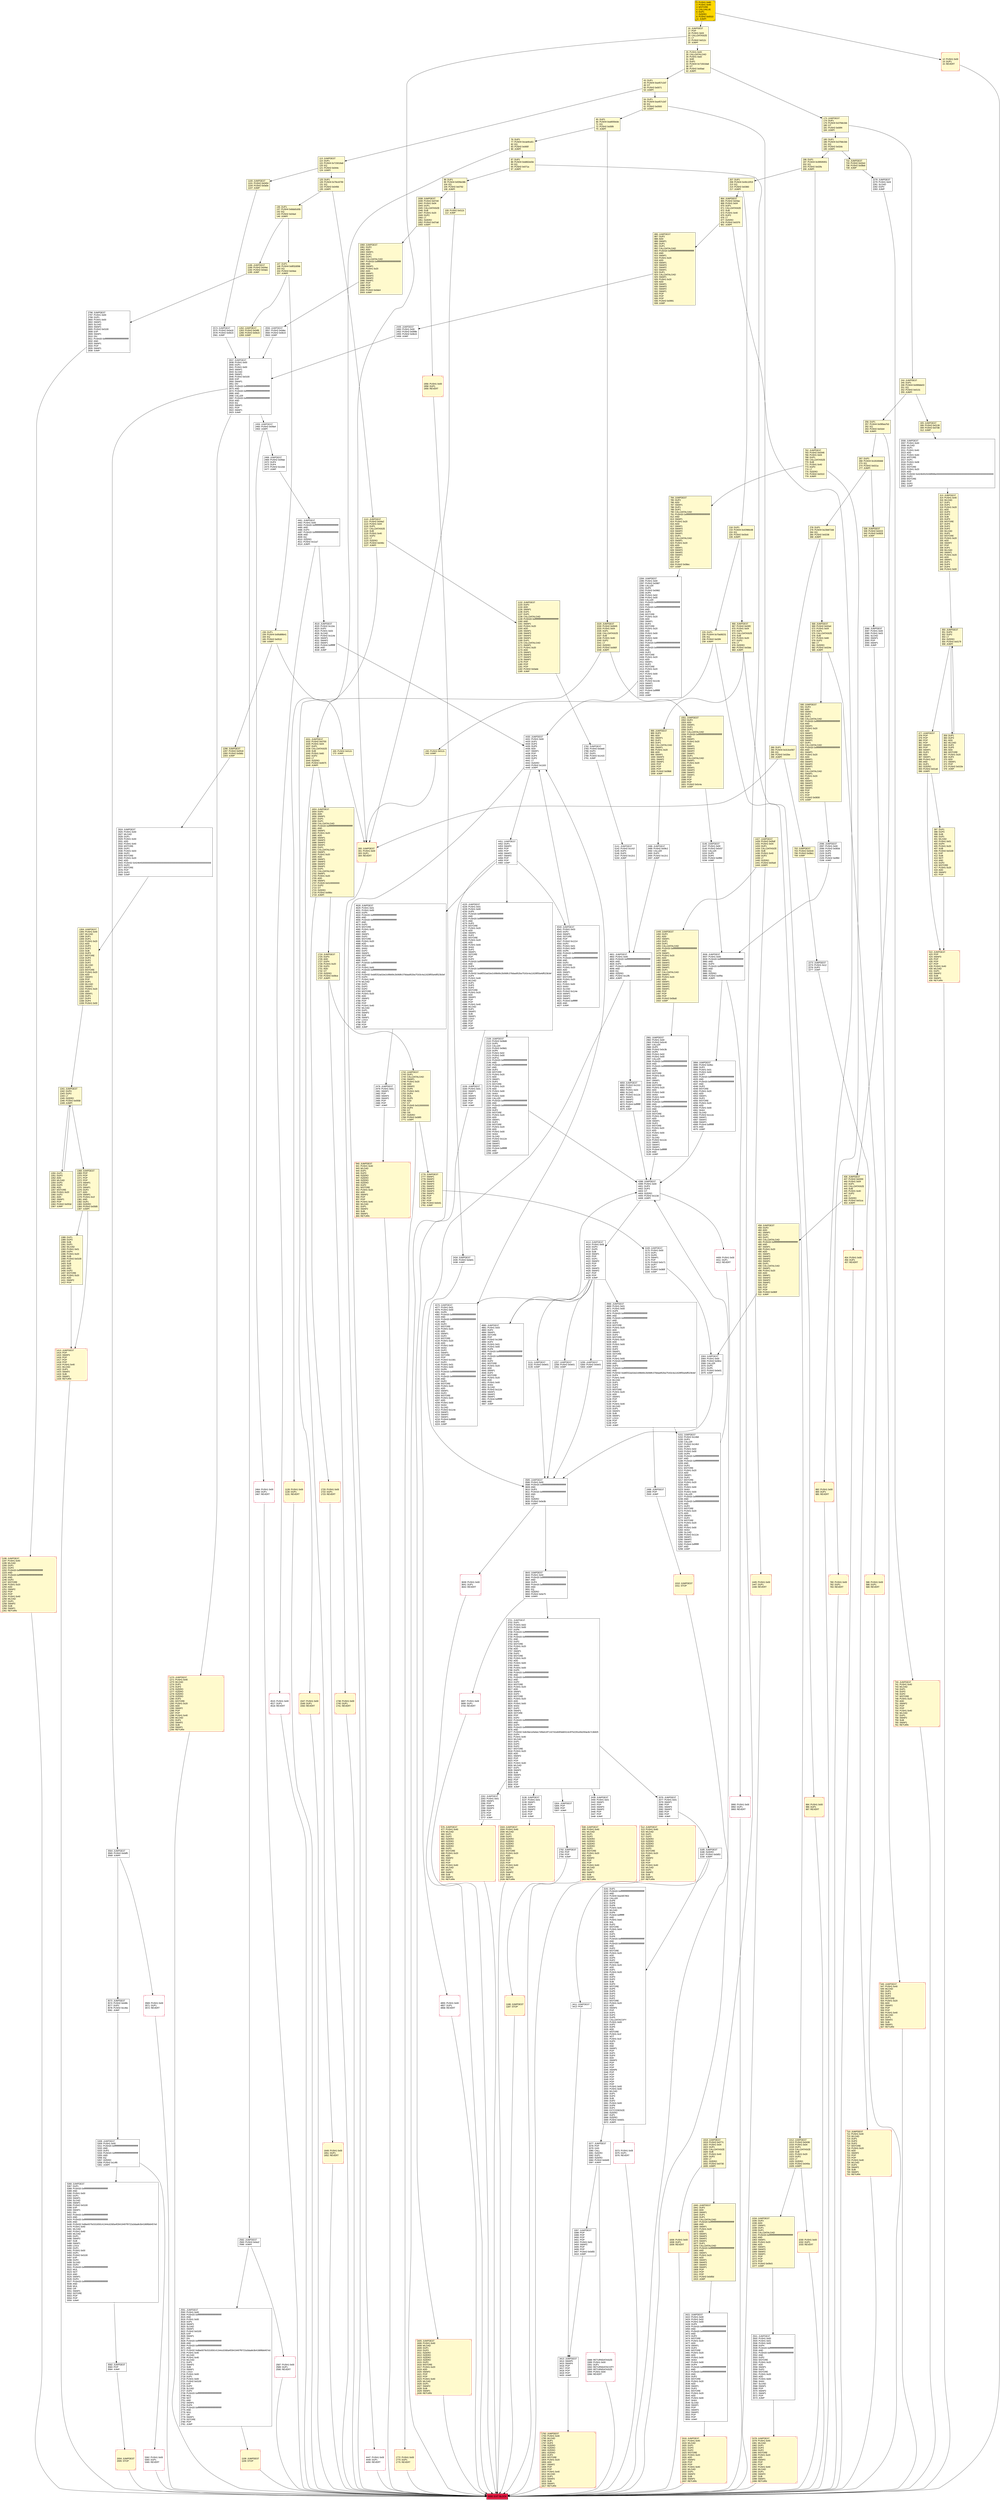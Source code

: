 digraph G {
bgcolor=transparent rankdir=UD;
node [shape=box style=filled color=black fillcolor=white fontname=arial fontcolor=black];
2464 [label="2464: PUSH1 0x00\l2466: DUP1\l2467: REVERT\l" shape=Msquare color=crimson ];
4515 [label="4515: PUSH1 0x00\l4517: DUP1\l4518: REVERT\l" shape=Msquare color=crimson ];
1445 [label="1445: PUSH1 0x00\l1447: DUP1\l1448: REVERT\l" fillcolor=lemonchiffon shape=Msquare color=crimson ];
1724 [label="1724: JUMPDEST\l1725: DUP3\l1726: ADD\l1727: DUP4\l1728: PUSH1 0x20\l1730: DUP3\l1731: ADD\l1732: GT\l1733: ISZERO\l1734: PUSH2 0x06ce\l1737: JUMPI\l" fillcolor=lemonchiffon ];
1956 [label="1956: PUSH1 0x00\l1958: DUP1\l1959: REVERT\l" fillcolor=lemonchiffon shape=Msquare color=crimson ];
2257 [label="2257: JUMPDEST\l2258: PUSH2 0x0e01\l2261: JUMP\l" ];
350 [label="350: JUMPDEST\l351: DUP4\l352: DUP2\l353: LT\l354: ISZERO\l355: PUSH2 0x0179\l358: JUMPI\l" fillcolor=lemonchiffon ];
988 [label="988: JUMPDEST\l989: DUP2\l990: ADD\l991: SWAP1\l992: DUP1\l993: DUP1\l994: CALLDATALOAD\l995: SWAP1\l996: PUSH1 0x20\l998: ADD\l999: SWAP1\l1000: SWAP3\l1001: SWAP2\l1002: SWAP1\l1003: POP\l1004: POP\l1005: POP\l1006: PUSH2 0x09b8\l1009: JUMP\l" fillcolor=lemonchiffon ];
2459 [label="2459: JUMPDEST\l2460: PUSH2 0x09a4\l2463: JUMPI\l" ];
4451 [label="4451: JUMPDEST\l4452: DUP1\l4453: SWAP2\l4454: POP\l4455: POP\l4456: SWAP3\l4457: SWAP2\l4458: POP\l4459: POP\l4460: JUMP\l" ];
1413 [label="1413: JUMPDEST\l1414: POP\l1415: SWAP3\l1416: POP\l1417: POP\l1418: POP\l1419: PUSH1 0x40\l1421: MLOAD\l1422: DUP1\l1423: SWAP2\l1424: SUB\l1425: SWAP1\l1426: RETURN\l" fillcolor=lemonchiffon shape=Msquare color=crimson ];
5151 [label="5151: JUMPDEST\l5152: PUSH2 0x14b8\l5155: DUP3\l5156: CALLER\l5157: PUSH2 0x14b3\l5160: DUP5\l5161: PUSH1 0x02\l5163: PUSH1 0x00\l5165: DUP9\l5166: PUSH20 0xffffffffffffffffffffffffffffffffffffffff\l5187: AND\l5188: PUSH20 0xffffffffffffffffffffffffffffffffffffffff\l5209: AND\l5210: DUP2\l5211: MSTORE\l5212: PUSH1 0x20\l5214: ADD\l5215: SWAP1\l5216: DUP2\l5217: MSTORE\l5218: PUSH1 0x20\l5220: ADD\l5221: PUSH1 0x00\l5223: SHA3\l5224: PUSH1 0x00\l5226: CALLER\l5227: PUSH20 0xffffffffffffffffffffffffffffffffffffffff\l5248: AND\l5249: PUSH20 0xffffffffffffffffffffffffffffffffffffffff\l5270: AND\l5271: DUP2\l5272: MSTORE\l5273: PUSH1 0x20\l5275: ADD\l5276: SWAP1\l5277: DUP2\l5278: MSTORE\l5279: PUSH1 0x20\l5281: ADD\l5282: PUSH1 0x00\l5284: SHA3\l5285: SLOAD\l5286: PUSH2 0x112e\l5289: SWAP1\l5290: SWAP2\l5291: SWAP1\l5292: PUSH4 0xffffffff\l5297: AND\l5298: JUMP\l" ];
289 [label="289: DUP1\l290: PUSH4 0x313ce567\l295: EQ\l296: PUSH2 0x02be\l299: JUMPI\l" fillcolor=lemonchiffon ];
2981 [label="2981: JUMPDEST\l2982: PUSH1 0x00\l2984: PUSH2 0x0c40\l2987: CALLER\l2988: DUP5\l2989: PUSH2 0x0c3b\l2992: DUP6\l2993: PUSH1 0x02\l2995: PUSH1 0x00\l2997: CALLER\l2998: PUSH20 0xffffffffffffffffffffffffffffffffffffffff\l3019: AND\l3020: PUSH20 0xffffffffffffffffffffffffffffffffffffffff\l3041: AND\l3042: DUP2\l3043: MSTORE\l3044: PUSH1 0x20\l3046: ADD\l3047: SWAP1\l3048: DUP2\l3049: MSTORE\l3050: PUSH1 0x20\l3052: ADD\l3053: PUSH1 0x00\l3055: SHA3\l3056: PUSH1 0x00\l3058: DUP10\l3059: PUSH20 0xffffffffffffffffffffffffffffffffffffffff\l3080: AND\l3081: PUSH20 0xffffffffffffffffffffffffffffffffffffffff\l3102: AND\l3103: DUP2\l3104: MSTORE\l3105: PUSH1 0x20\l3107: ADD\l3108: SWAP1\l3109: DUP2\l3110: MSTORE\l3111: PUSH1 0x20\l3113: ADD\l3114: PUSH1 0x00\l3116: SHA3\l3117: SLOAD\l3118: PUSH2 0x112e\l3121: SWAP1\l3122: SWAP2\l3123: SWAP1\l3124: PUSH4 0xffffffff\l3129: AND\l3130: JUMP\l" ];
169 [label="169: PUSH2 0x012c\l172: JUMP\l" fillcolor=lemonchiffon ];
2501 [label="2501: JUMPDEST\l2502: PUSH1 0x00\l2504: PUSH1 0x01\l2506: PUSH1 0x00\l2508: DUP4\l2509: PUSH20 0xffffffffffffffffffffffffffffffffffffffff\l2530: AND\l2531: PUSH20 0xffffffffffffffffffffffffffffffffffffffff\l2552: AND\l2553: DUP2\l2554: MSTORE\l2555: PUSH1 0x20\l2557: ADD\l2558: SWAP1\l2559: DUP2\l2560: MSTORE\l2561: PUSH1 0x20\l2563: ADD\l2564: PUSH1 0x00\l2566: SHA3\l2567: SLOAD\l2568: SWAP1\l2569: POP\l2570: SWAP2\l2571: SWAP1\l2572: POP\l2573: JUMP\l" ];
2278 [label="2278: JUMPDEST\l2279: PUSH1 0x04\l2281: SLOAD\l2282: DUP2\l2283: JUMP\l" ];
1100 [label="1100: JUMPDEST\l1101: PUSH2 0x0454\l1104: PUSH2 0x0a0e\l1107: JUMP\l" fillcolor=lemonchiffon ];
3990 [label="3990: PUSH1 0x00\l3992: DUP1\l3993: REVERT\l" shape=Msquare color=crimson ];
1792 [label="1792: JUMPDEST\l1793: PUSH1 0x40\l1795: MLOAD\l1796: DUP1\l1797: DUP3\l1798: ISZERO\l1799: ISZERO\l1800: ISZERO\l1801: ISZERO\l1802: DUP2\l1803: MSTORE\l1804: PUSH1 0x20\l1806: ADD\l1807: SWAP2\l1808: POP\l1809: POP\l1810: PUSH1 0x40\l1812: MLOAD\l1813: DUP1\l1814: SWAP2\l1815: SUB\l1816: SWAP1\l1817: RETURN\l" fillcolor=lemonchiffon shape=Msquare color=crimson ];
2468 [label="2468: JUMPDEST\l2469: PUSH2 0x09ae\l2472: DUP4\l2473: DUP4\l2474: PUSH2 0x116d\l2477: JUMP\l" ];
422 [label="422: JUMPDEST\l423: POP\l424: SWAP3\l425: POP\l426: POP\l427: POP\l428: PUSH1 0x40\l430: MLOAD\l431: DUP1\l432: SWAP2\l433: SUB\l434: SWAP1\l435: RETURN\l" fillcolor=lemonchiffon shape=Msquare color=crimson ];
2004 [label="2004: JUMPDEST\l2005: STOP\l" fillcolor=lemonchiffon shape=Msquare color=crimson ];
136 [label="136: DUP1\l137: PUSH4 0x8da5cb5b\l142: EQ\l143: PUSH2 0x04a4\l146: JUMPI\l" fillcolor=lemonchiffon ];
4801 [label="4801: JUMPDEST\l4802: PUSH1 0x00\l4804: PUSH20 0xffffffffffffffffffffffffffffffffffffffff\l4825: AND\l4826: DUP3\l4827: PUSH20 0xffffffffffffffffffffffffffffffffffffffff\l4848: AND\l4849: EQ\l4850: ISZERO\l4851: PUSH2 0x12fb\l4854: JUMPI\l" ];
16 [label="16: JUMPDEST\l17: POP\l18: PUSH1 0x04\l20: CALLDATASIZE\l21: LT\l22: PUSH2 0x012c\l25: JUMPI\l" fillcolor=lemonchiffon ];
458 [label="458: JUMPDEST\l459: DUP2\l460: ADD\l461: SWAP1\l462: DUP1\l463: DUP1\l464: CALLDATALOAD\l465: PUSH20 0xffffffffffffffffffffffffffffffffffffffff\l486: AND\l487: SWAP1\l488: PUSH1 0x20\l490: ADD\l491: SWAP1\l492: SWAP3\l493: SWAP2\l494: SWAP1\l495: DUP1\l496: CALLDATALOAD\l497: SWAP1\l498: PUSH1 0x20\l500: ADD\l501: SWAP1\l502: SWAP3\l503: SWAP2\l504: SWAP1\l505: POP\l506: POP\l507: POP\l508: PUSH2 0x080f\l511: JUMP\l" fillcolor=lemonchiffon ];
1012 [label="1012: JUMPDEST\l1013: PUSH2 0x0436\l1016: PUSH1 0x04\l1018: DUP1\l1019: CALLDATASIZE\l1020: SUB\l1021: PUSH1 0x20\l1023: DUP2\l1024: LT\l1025: ISZERO\l1026: PUSH2 0x040a\l1029: JUMPI\l" fillcolor=lemonchiffon ];
3569 [label="3569: PUSH1 0x00\l3571: DUP1\l3572: REVERT\l" shape=Msquare color=crimson ];
3169 [label="3169: JUMPDEST\l3170: PUSH1 0x00\l3172: DUP1\l3173: DUP6\l3174: SWAP1\l3175: POP\l3176: PUSH2 0x0c71\l3179: DUP7\l3180: DUP7\l3181: PUSH2 0x080f\l3184: JUMP\l" ];
568 [label="568: JUMPDEST\l569: PUSH2 0x02a4\l572: PUSH1 0x04\l574: DUP1\l575: CALLDATASIZE\l576: SUB\l577: PUSH1 0x60\l579: DUP2\l580: LT\l581: ISZERO\l582: PUSH2 0x024e\l585: JUMPI\l" fillcolor=lemonchiffon ];
267 [label="267: DUP1\l268: PUSH4 0x18160ddd\l273: EQ\l274: PUSH2 0x021a\l277: JUMPI\l" fillcolor=lemonchiffon ];
4968 [label="4968: JUMPDEST\l4969: PUSH1 0x01\l4971: PUSH1 0x00\l4973: DUP5\l4974: PUSH20 0xffffffffffffffffffffffffffffffffffffffff\l4995: AND\l4996: PUSH20 0xffffffffffffffffffffffffffffffffffffffff\l5017: AND\l5018: DUP2\l5019: MSTORE\l5020: PUSH1 0x20\l5022: ADD\l5023: SWAP1\l5024: DUP2\l5025: MSTORE\l5026: PUSH1 0x20\l5028: ADD\l5029: PUSH1 0x00\l5031: SHA3\l5032: DUP2\l5033: SWAP1\l5034: SSTORE\l5035: POP\l5036: PUSH1 0x00\l5038: PUSH20 0xffffffffffffffffffffffffffffffffffffffff\l5059: AND\l5060: DUP3\l5061: PUSH20 0xffffffffffffffffffffffffffffffffffffffff\l5082: AND\l5083: PUSH32 0xddf252ad1be2c89b69c2b068fc378daa952ba7f163c4a11628f55a4df523b3ef\l5116: DUP4\l5117: PUSH1 0x40\l5119: MLOAD\l5120: DUP1\l5121: DUP3\l5122: DUP2\l5123: MSTORE\l5124: PUSH1 0x20\l5126: ADD\l5127: SWAP2\l5128: POP\l5129: POP\l5130: PUSH1 0x40\l5132: MLOAD\l5133: DUP1\l5134: SWAP2\l5135: SUB\l5136: SWAP1\l5137: LOG3\l5138: POP\l5139: POP\l5140: JUMP\l" ];
1010 [label="1010: JUMPDEST\l1011: STOP\l" fillcolor=lemonchiffon shape=Msquare color=crimson ];
454 [label="454: PUSH1 0x00\l456: DUP1\l457: REVERT\l" fillcolor=lemonchiffon shape=Msquare color=crimson ];
1388 [label="1388: DUP1\l1389: DUP3\l1390: SUB\l1391: DUP1\l1392: MLOAD\l1393: PUSH1 0x01\l1395: DUP4\l1396: PUSH1 0x20\l1398: SUB\l1399: PUSH2 0x0100\l1402: EXP\l1403: SUB\l1404: NOT\l1405: AND\l1406: DUP2\l1407: MSTORE\l1408: PUSH1 0x20\l1410: ADD\l1411: SWAP2\l1412: POP\l" fillcolor=lemonchiffon ];
2273 [label="2273: JUMPDEST\l2274: PUSH1 0x12\l2276: DUP2\l2277: JUMP\l" ];
5299 [label="5299: JUMPDEST\l5300: PUSH2 0x0e01\l5303: JUMP\l" ];
4413 [label="4413: JUMPDEST\l4414: PUSH1 0x00\l4416: DUP3\l4417: DUP5\l4418: SUB\l4419: SWAP1\l4420: POP\l4421: DUP1\l4422: SWAP2\l4423: POP\l4424: POP\l4425: SWAP3\l4426: SWAP2\l4427: POP\l4428: POP\l4429: JUMP\l" ];
762 [label="762: JUMPDEST\l763: PUSH2 0x0346\l766: PUSH1 0x04\l768: DUP1\l769: CALLDATASIZE\l770: SUB\l771: PUSH1 0x40\l773: DUP2\l774: LT\l775: ISZERO\l776: PUSH2 0x0310\l779: JUMPI\l" fillcolor=lemonchiffon ];
3556 [label="3556: JUMPDEST\l3557: PUSH2 0x0dec\l3560: PUSH2 0x0b15\l3563: JUMP\l" ];
1631 [label="1631: JUMPDEST\l1632: PUSH2 0x0700\l1635: PUSH1 0x04\l1637: DUP1\l1638: CALLDATASIZE\l1639: SUB\l1640: PUSH1 0x60\l1642: DUP2\l1643: LT\l1644: ISZERO\l1645: PUSH2 0x0675\l1648: JUMPI\l" fillcolor=lemonchiffon ];
2796 [label="2796: JUMPDEST\l2797: PUSH1 0x00\l2799: DUP1\l2800: PUSH1 0x00\l2802: SWAP1\l2803: SLOAD\l2804: SWAP1\l2805: PUSH2 0x0100\l2808: EXP\l2809: SWAP1\l2810: DIV\l2811: PUSH20 0xffffffffffffffffffffffffffffffffffffffff\l2832: AND\l2833: SWAP1\l2834: POP\l2835: SWAP1\l2836: JUMP\l" ];
984 [label="984: PUSH1 0x00\l986: DUP1\l987: REVERT\l" fillcolor=lemonchiffon shape=Msquare color=crimson ];
240 [label="240: PUSH2 0x012c\l243: JUMP\l" fillcolor=lemonchiffon ];
838 [label="838: JUMPDEST\l839: PUSH1 0x40\l841: MLOAD\l842: DUP1\l843: DUP3\l844: ISZERO\l845: ISZERO\l846: ISZERO\l847: ISZERO\l848: DUP2\l849: MSTORE\l850: PUSH1 0x20\l852: ADD\l853: SWAP2\l854: POP\l855: POP\l856: PUSH1 0x40\l858: MLOAD\l859: DUP1\l860: SWAP2\l861: SUB\l862: SWAP1\l863: RETURN\l" fillcolor=lemonchiffon shape=Msquare color=crimson ];
1938 [label="1938: JUMPDEST\l1939: PUSH2 0x07d4\l1942: PUSH1 0x04\l1944: DUP1\l1945: CALLDATASIZE\l1946: SUB\l1947: PUSH1 0x20\l1949: DUP2\l1950: LT\l1951: ISZERO\l1952: PUSH2 0x07a8\l1955: JUMPI\l" fillcolor=lemonchiffon ];
5366 [label="5366: JUMPDEST\l5367: DUP1\l5368: PUSH20 0xffffffffffffffffffffffffffffffffffffffff\l5389: AND\l5390: PUSH1 0x00\l5392: DUP1\l5393: SWAP1\l5394: SLOAD\l5395: SWAP1\l5396: PUSH2 0x0100\l5399: EXP\l5400: SWAP1\l5401: DIV\l5402: PUSH20 0xffffffffffffffffffffffffffffffffffffffff\l5423: AND\l5424: PUSH20 0xffffffffffffffffffffffffffffffffffffffff\l5445: AND\l5446: PUSH32 0x8be0079c531659141344cd1fd0a4f28419497f9722a3daafe3b4186f6b6457e0\l5479: PUSH1 0x40\l5481: MLOAD\l5482: PUSH1 0x40\l5484: MLOAD\l5485: DUP1\l5486: SWAP2\l5487: SUB\l5488: SWAP1\l5489: LOG3\l5490: DUP1\l5491: PUSH1 0x00\l5493: DUP1\l5494: PUSH2 0x0100\l5497: EXP\l5498: DUP2\l5499: SLOAD\l5500: DUP2\l5501: PUSH20 0xffffffffffffffffffffffffffffffffffffffff\l5522: MUL\l5523: NOT\l5524: AND\l5525: SWAP1\l5526: DUP4\l5527: PUSH20 0xffffffffffffffffffffffffffffffffffffffff\l5548: AND\l5549: MUL\l5550: OR\l5551: SWAP1\l5552: SSTORE\l5553: POP\l5554: POP\l5555: JUMP\l" ];
397 [label="397: DUP1\l398: DUP3\l399: SUB\l400: DUP1\l401: MLOAD\l402: PUSH1 0x01\l404: DUP4\l405: PUSH1 0x20\l407: SUB\l408: PUSH2 0x0100\l411: EXP\l412: SUB\l413: NOT\l414: AND\l415: DUP2\l416: MSTORE\l417: PUSH1 0x20\l419: ADD\l420: SWAP2\l421: POP\l" fillcolor=lemonchiffon ];
1551 [label="1551: JUMPDEST\l1552: DUP2\l1553: ADD\l1554: SWAP1\l1555: DUP1\l1556: DUP1\l1557: CALLDATALOAD\l1558: PUSH20 0xffffffffffffffffffffffffffffffffffffffff\l1579: AND\l1580: SWAP1\l1581: PUSH1 0x20\l1583: ADD\l1584: SWAP1\l1585: SWAP3\l1586: SWAP2\l1587: SWAP1\l1588: DUP1\l1589: CALLDATALOAD\l1590: SWAP1\l1591: PUSH1 0x20\l1593: ADD\l1594: SWAP1\l1595: SWAP3\l1596: SWAP2\l1597: SWAP1\l1598: POP\l1599: POP\l1600: POP\l1601: PUSH2 0x0c4a\l1604: JUMP\l" fillcolor=lemonchiffon ];
1034 [label="1034: JUMPDEST\l1035: DUP2\l1036: ADD\l1037: SWAP1\l1038: DUP1\l1039: DUP1\l1040: CALLDATALOAD\l1041: PUSH20 0xffffffffffffffffffffffffffffffffffffffff\l1062: AND\l1063: SWAP1\l1064: PUSH1 0x20\l1066: ADD\l1067: SWAP1\l1068: SWAP3\l1069: SWAP2\l1070: SWAP1\l1071: POP\l1072: POP\l1073: POP\l1074: PUSH2 0x09c5\l1077: JUMP\l" fillcolor=lemonchiffon ];
3373 [label="3373: PUSH1 0x00\l3375: DUP1\l3376: REVERT\l" shape=Msquare color=crimson ];
1836 [label="1836: PUSH1 0x00\l1838: DUP1\l1839: REVERT\l" fillcolor=lemonchiffon shape=Msquare color=crimson ];
26 [label="26: PUSH1 0x00\l28: CALLDATALOAD\l29: PUSH1 0xe0\l31: SHR\l32: DUP1\l33: PUSH4 0x715018a6\l38: GT\l39: PUSH2 0x00ad\l42: JUMPI\l" fillcolor=lemonchiffon ];
940 [label="940: JUMPDEST\l941: PUSH1 0x40\l943: MLOAD\l944: DUP1\l945: DUP3\l946: ISZERO\l947: ISZERO\l948: ISZERO\l949: ISZERO\l950: DUP2\l951: MSTORE\l952: PUSH1 0x20\l954: ADD\l955: SWAP2\l956: POP\l957: POP\l958: PUSH1 0x40\l960: MLOAD\l961: DUP1\l962: SWAP2\l963: SUB\l964: SWAP1\l965: RETURN\l" fillcolor=lemonchiffon shape=Msquare color=crimson ];
3564 [label="3564: JUMPDEST\l3565: PUSH2 0x0df5\l3568: JUMPI\l" ];
65 [label="65: DUP1\l66: PUSH4 0xa9059cbb\l71: EQ\l72: PUSH2 0x05f9\l75: JUMPI\l" fillcolor=lemonchiffon ];
4409 [label="4409: PUSH1 0x00\l4411: DUP1\l4412: REVERT\l" shape=Msquare color=crimson ];
4859 [label="4859: JUMPDEST\l4860: PUSH2 0x1310\l4863: DUP2\l4864: PUSH1 0x03\l4866: SLOAD\l4867: PUSH2 0x112e\l4870: SWAP1\l4871: SWAP2\l4872: SWAP1\l4873: PUSH4 0xffffffff\l4878: AND\l4879: JUMP\l" ];
3585 [label="3585: JUMPDEST\l3586: PUSH1 0x00\l3588: PUSH20 0xffffffffffffffffffffffffffffffffffffffff\l3609: AND\l3610: DUP3\l3611: PUSH20 0xffffffffffffffffffffffffffffffffffffffff\l3632: AND\l3633: EQ\l3634: ISZERO\l3635: PUSH2 0x0e3b\l3638: JUMPI\l" ];
2792 [label="2792: JUMPDEST\l2793: POP\l2794: POP\l2795: JUMP\l" ];
1350 [label="1350: DUP1\l1351: DUP3\l1352: ADD\l1353: MLOAD\l1354: DUP2\l1355: DUP5\l1356: ADD\l1357: MSTORE\l1358: PUSH1 0x20\l1360: DUP2\l1361: ADD\l1362: SWAP1\l1363: POP\l1364: PUSH2 0x053d\l1367: JUMP\l" fillcolor=lemonchiffon ];
2837 [label="2837: JUMPDEST\l2838: PUSH1 0x00\l2840: DUP1\l2841: PUSH1 0x00\l2843: SWAP1\l2844: SLOAD\l2845: SWAP1\l2846: PUSH2 0x0100\l2849: EXP\l2850: SWAP1\l2851: DIV\l2852: PUSH20 0xffffffffffffffffffffffffffffffffffffffff\l2873: AND\l2874: PUSH20 0xffffffffffffffffffffffffffffffffffffffff\l2895: AND\l2896: CALLER\l2897: PUSH20 0xffffffffffffffffffffffffffffffffffffffff\l2918: AND\l2919: EQ\l2920: SWAP1\l2921: POP\l2922: SWAP1\l2923: JUMP\l" ];
780 [label="780: PUSH1 0x00\l782: DUP1\l783: REVERT\l" fillcolor=lemonchiffon shape=Msquare color=crimson ];
2488 [label="2488: JUMPDEST\l2489: PUSH2 0x09c2\l2492: CALLER\l2493: DUP3\l2494: PUSH2 0x12c1\l2497: JUMP\l" ];
2076 [label="2076: JUMPDEST\l2077: PUSH1 0x01\l2079: SWAP1\l2080: POP\l2081: SWAP3\l2082: SWAP2\l2083: POP\l2084: POP\l2085: JUMP\l" ];
3397 [label="3397: JUMPDEST\l3398: POP\l3399: POP\l3400: POP\l3401: POP\l3402: PUSH1 0x01\l3404: SWAP2\l3405: POP\l3406: POP\l3407: PUSH2 0x0d55\l3410: JUMP\l" ];
4540 [label="4540: JUMPDEST\l4541: PUSH1 0x03\l4543: DUP2\l4544: SWAP1\l4545: SSTORE\l4546: POP\l4547: PUSH2 0x1214\l4550: DUP2\l4551: PUSH1 0x01\l4553: PUSH1 0x00\l4555: DUP6\l4556: PUSH20 0xffffffffffffffffffffffffffffffffffffffff\l4577: AND\l4578: PUSH20 0xffffffffffffffffffffffffffffffffffffffff\l4599: AND\l4600: DUP2\l4601: MSTORE\l4602: PUSH1 0x20\l4604: ADD\l4605: SWAP1\l4606: DUP2\l4607: MSTORE\l4608: PUSH1 0x20\l4610: ADD\l4611: PUSH1 0x00\l4613: SHA3\l4614: SLOAD\l4615: PUSH2 0x114e\l4618: SWAP1\l4619: SWAP2\l4620: SWAP1\l4621: PUSH4 0xffffffff\l4626: AND\l4627: JUMP\l" ];
4430 [label="4430: JUMPDEST\l4431: PUSH1 0x00\l4433: DUP1\l4434: DUP3\l4435: DUP5\l4436: ADD\l4437: SWAP1\l4438: POP\l4439: DUP4\l4440: DUP2\l4441: LT\l4442: ISZERO\l4443: PUSH2 0x1163\l4446: JUMPI\l" ];
207 [label="207: DUP1\l208: PUSH4 0x40c10f19\l213: EQ\l214: PUSH2 0x0360\l217: JUMPI\l" fillcolor=lemonchiffon ];
4225 [label="4225: JUMPDEST\l4226: PUSH1 0x01\l4228: PUSH1 0x00\l4230: DUP5\l4231: PUSH20 0xffffffffffffffffffffffffffffffffffffffff\l4252: AND\l4253: PUSH20 0xffffffffffffffffffffffffffffffffffffffff\l4274: AND\l4275: DUP2\l4276: MSTORE\l4277: PUSH1 0x20\l4279: ADD\l4280: SWAP1\l4281: DUP2\l4282: MSTORE\l4283: PUSH1 0x20\l4285: ADD\l4286: PUSH1 0x00\l4288: SHA3\l4289: DUP2\l4290: SWAP1\l4291: SSTORE\l4292: POP\l4293: DUP2\l4294: PUSH20 0xffffffffffffffffffffffffffffffffffffffff\l4315: AND\l4316: DUP4\l4317: PUSH20 0xffffffffffffffffffffffffffffffffffffffff\l4338: AND\l4339: PUSH32 0xddf252ad1be2c89b69c2b068fc378daa952ba7f163c4a11628f55a4df523b3ef\l4372: DUP4\l4373: PUSH1 0x40\l4375: MLOAD\l4376: DUP1\l4377: DUP3\l4378: DUP2\l4379: MSTORE\l4380: PUSH1 0x20\l4382: ADD\l4383: SWAP2\l4384: POP\l4385: POP\l4386: PUSH1 0x40\l4388: MLOAD\l4389: DUP1\l4390: SWAP2\l4391: SUB\l4392: SWAP1\l4393: LOG3\l4394: POP\l4395: POP\l4396: POP\l4397: JUMP\l" ];
784 [label="784: JUMPDEST\l785: DUP2\l786: ADD\l787: SWAP1\l788: DUP1\l789: DUP1\l790: CALLDATALOAD\l791: PUSH20 0xffffffffffffffffffffffffffffffffffffffff\l812: AND\l813: SWAP1\l814: PUSH1 0x20\l816: ADD\l817: SWAP1\l818: SWAP3\l819: SWAP2\l820: SWAP1\l821: DUP1\l822: CALLDATALOAD\l823: SWAP1\l824: PUSH1 0x20\l826: ADD\l827: SWAP1\l828: SWAP3\l829: SWAP2\l830: SWAP1\l831: POP\l832: POP\l833: POP\l834: PUSH2 0x08ec\l837: JUMP\l" fillcolor=lemonchiffon ];
3421 [label="3421: JUMPDEST\l3422: PUSH1 0x00\l3424: PUSH1 0x02\l3426: PUSH1 0x00\l3428: DUP5\l3429: PUSH20 0xffffffffffffffffffffffffffffffffffffffff\l3450: AND\l3451: PUSH20 0xffffffffffffffffffffffffffffffffffffffff\l3472: AND\l3473: DUP2\l3474: MSTORE\l3475: PUSH1 0x20\l3477: ADD\l3478: SWAP1\l3479: DUP2\l3480: MSTORE\l3481: PUSH1 0x20\l3483: ADD\l3484: PUSH1 0x00\l3486: SHA3\l3487: PUSH1 0x00\l3489: DUP4\l3490: PUSH20 0xffffffffffffffffffffffffffffffffffffffff\l3511: AND\l3512: PUSH20 0xffffffffffffffffffffffffffffffffffffffff\l3533: AND\l3534: DUP2\l3535: MSTORE\l3536: PUSH1 0x20\l3538: ADD\l3539: SWAP1\l3540: DUP2\l3541: MSTORE\l3542: PUSH1 0x20\l3544: ADD\l3545: PUSH1 0x00\l3547: SHA3\l3548: SLOAD\l3549: SWAP1\l3550: POP\l3551: SWAP3\l3552: SWAP2\l3553: POP\l3554: POP\l3555: JUMP\l" ];
147 [label="147: DUP1\l148: PUSH4 0x8f32d59b\l153: EQ\l154: PUSH2 0x04ee\l157: JUMPI\l" fillcolor=lemonchiffon ];
1132 [label="1132: JUMPDEST\l1133: DUP2\l1134: ADD\l1135: SWAP1\l1136: DUP1\l1137: DUP1\l1138: CALLDATALOAD\l1139: PUSH20 0xffffffffffffffffffffffffffffffffffffffff\l1160: AND\l1161: SWAP1\l1162: PUSH1 0x20\l1164: ADD\l1165: SWAP1\l1166: SWAP3\l1167: SWAP2\l1168: SWAP1\l1169: DUP1\l1170: CALLDATALOAD\l1171: SWAP1\l1172: PUSH1 0x20\l1174: ADD\l1175: SWAP1\l1176: SWAP3\l1177: SWAP2\l1178: SWAP1\l1179: POP\l1180: POP\l1181: POP\l1182: PUSH2 0x0ade\l1185: JUMP\l" fillcolor=lemonchiffon ];
1916 [label="1916: JUMPDEST\l1917: PUSH1 0x40\l1919: MLOAD\l1920: DUP1\l1921: DUP3\l1922: DUP2\l1923: MSTORE\l1924: PUSH1 0x20\l1926: ADD\l1927: SWAP2\l1928: POP\l1929: POP\l1930: PUSH1 0x40\l1932: MLOAD\l1933: DUP1\l1934: SWAP2\l1935: SUB\l1936: SWAP1\l1937: RETURN\l" fillcolor=lemonchiffon shape=Msquare color=crimson ];
2262 [label="2262: JUMPDEST\l2263: PUSH1 0x01\l2265: SWAP1\l2266: POP\l2267: SWAP4\l2268: SWAP3\l2269: POP\l2270: POP\l2271: POP\l2272: JUMP\l" ];
882 [label="882: PUSH1 0x00\l884: DUP1\l885: REVERT\l" fillcolor=lemonchiffon shape=Msquare color=crimson ];
1368 [label="1368: JUMPDEST\l1369: POP\l1370: POP\l1371: POP\l1372: POP\l1373: SWAP1\l1374: POP\l1375: SWAP1\l1376: DUP2\l1377: ADD\l1378: SWAP1\l1379: PUSH1 0x1f\l1381: AND\l1382: DUP1\l1383: ISZERO\l1384: PUSH2 0x0585\l1387: JUMPI\l" fillcolor=lemonchiffon ];
1262 [label="1262: JUMPDEST\l1263: PUSH2 0x04f6\l1266: PUSH2 0x0b15\l1269: JUMP\l" fillcolor=lemonchiffon ];
3582 [label="3582: JUMPDEST\l3583: POP\l3584: JUMP\l" ];
2284 [label="2284: JUMPDEST\l2285: PUSH1 0x00\l2287: PUSH2 0x0987\l2290: CALLER\l2291: DUP5\l2292: PUSH2 0x0982\l2295: DUP6\l2296: PUSH1 0x02\l2298: PUSH1 0x00\l2300: CALLER\l2301: PUSH20 0xffffffffffffffffffffffffffffffffffffffff\l2322: AND\l2323: PUSH20 0xffffffffffffffffffffffffffffffffffffffff\l2344: AND\l2345: DUP2\l2346: MSTORE\l2347: PUSH1 0x20\l2349: ADD\l2350: SWAP1\l2351: DUP2\l2352: MSTORE\l2353: PUSH1 0x20\l2355: ADD\l2356: PUSH1 0x00\l2358: SHA3\l2359: PUSH1 0x00\l2361: DUP10\l2362: PUSH20 0xffffffffffffffffffffffffffffffffffffffff\l2383: AND\l2384: PUSH20 0xffffffffffffffffffffffffffffffffffffffff\l2405: AND\l2406: DUP2\l2407: MSTORE\l2408: PUSH1 0x20\l2410: ADD\l2411: SWAP1\l2412: DUP2\l2413: MSTORE\l2414: PUSH1 0x20\l2416: ADD\l2417: PUSH1 0x00\l2419: SHA3\l2420: SLOAD\l2421: PUSH2 0x114e\l2424: SWAP1\l2425: SWAP2\l2426: SWAP1\l2427: PUSH4 0xffffffff\l2432: AND\l2433: JUMP\l" ];
3131 [label="3131: JUMPDEST\l3132: PUSH2 0x0e01\l3135: JUMP\l" ];
4519 [label="4519: JUMPDEST\l4520: PUSH2 0x11bc\l4523: DUP2\l4524: PUSH1 0x03\l4526: SLOAD\l4527: PUSH2 0x114e\l4530: SWAP1\l4531: SWAP2\l4532: SWAP1\l4533: PUSH4 0xffffffff\l4538: AND\l4539: JUMP\l" ];
1503 [label="1503: JUMPDEST\l1504: PUSH1 0x40\l1506: MLOAD\l1507: DUP1\l1508: DUP3\l1509: ISZERO\l1510: ISZERO\l1511: ISZERO\l1512: ISZERO\l1513: DUP2\l1514: MSTORE\l1515: PUSH1 0x20\l1517: ADD\l1518: SWAP2\l1519: POP\l1520: POP\l1521: PUSH1 0x40\l1523: MLOAD\l1524: DUP1\l1525: SWAP2\l1526: SUB\l1527: SWAP1\l1528: RETURN\l" fillcolor=lemonchiffon shape=Msquare color=crimson ];
2498 [label="2498: JUMPDEST\l2499: POP\l2500: JUMP\l" ];
377 [label="377: JUMPDEST\l378: POP\l379: POP\l380: POP\l381: POP\l382: SWAP1\l383: POP\l384: SWAP1\l385: DUP2\l386: ADD\l387: SWAP1\l388: PUSH1 0x1f\l390: AND\l391: DUP1\l392: ISZERO\l393: PUSH2 0x01a6\l396: JUMPI\l" fillcolor=lemonchiffon ];
2449 [label="2449: JUMPDEST\l2450: PUSH1 0x00\l2452: PUSH2 0x099b\l2455: PUSH2 0x0b15\l2458: JUMP\l" ];
109 [label="109: PUSH2 0x012c\l112: JUMP\l" fillcolor=lemonchiffon ];
3136 [label="3136: JUMPDEST\l3137: PUSH1 0x01\l3139: SWAP1\l3140: POP\l3141: SWAP3\l3142: SWAP2\l3143: POP\l3144: POP\l3145: JUMP\l" ];
1529 [label="1529: JUMPDEST\l1530: PUSH2 0x0645\l1533: PUSH1 0x04\l1535: DUP1\l1536: CALLDATASIZE\l1537: SUB\l1538: PUSH1 0x40\l1540: DUP2\l1541: LT\l1542: ISZERO\l1543: PUSH2 0x060f\l1546: JUMPI\l" fillcolor=lemonchiffon ];
864 [label="864: JUMPDEST\l865: PUSH2 0x03ac\l868: PUSH1 0x04\l870: DUP1\l871: CALLDATASIZE\l872: SUB\l873: PUSH1 0x40\l875: DUP2\l876: LT\l877: ISZERO\l878: PUSH2 0x0376\l881: JUMPI\l" fillcolor=lemonchiffon ];
1110 [label="1110: JUMPDEST\l1111: PUSH2 0x04a2\l1114: PUSH1 0x04\l1116: DUP1\l1117: CALLDATASIZE\l1118: SUB\l1119: PUSH1 0x40\l1121: DUP2\l1122: LT\l1123: ISZERO\l1124: PUSH2 0x046c\l1127: JUMPI\l" fillcolor=lemonchiffon ];
5304 [label="5304: JUMPDEST\l5305: POP\l5306: POP\l5307: JUMP\l" ];
359 [label="359: DUP1\l360: DUP3\l361: ADD\l362: MLOAD\l363: DUP2\l364: DUP5\l365: ADD\l366: MSTORE\l367: PUSH1 0x20\l369: DUP2\l370: ADD\l371: SWAP1\l372: POP\l373: PUSH2 0x015e\l376: JUMP\l" fillcolor=lemonchiffon ];
1960 [label="1960: JUMPDEST\l1961: DUP2\l1962: ADD\l1963: SWAP1\l1964: DUP1\l1965: DUP1\l1966: CALLDATALOAD\l1967: PUSH20 0xffffffffffffffffffffffffffffffffffffffff\l1988: AND\l1989: SWAP1\l1990: PUSH1 0x20\l1992: ADD\l1993: SWAP1\l1994: SWAP3\l1995: SWAP2\l1996: SWAP1\l1997: POP\l1998: POP\l1999: POP\l2000: PUSH2 0x0de4\l2003: JUMP\l" fillcolor=lemonchiffon ];
278 [label="278: DUP1\l279: PUSH4 0x23b872dd\l284: EQ\l285: PUSH2 0x0238\l288: JUMPI\l" fillcolor=lemonchiffon ];
732 [label="732: JUMPDEST\l733: PUSH2 0x02e4\l736: PUSH2 0x08e6\l739: JUMP\l" fillcolor=lemonchiffon ];
3159 [label="3159: JUMPDEST\l3160: PUSH1 0x01\l3162: SWAP1\l3163: POP\l3164: SWAP3\l3165: SWAP2\l3166: POP\l3167: POP\l3168: JUMP\l" ];
2109 [label="2109: JUMPDEST\l2110: PUSH2 0x08d6\l2113: DUP5\l2114: CALLER\l2115: PUSH2 0x08d1\l2118: DUP6\l2119: PUSH1 0x02\l2121: PUSH1 0x00\l2123: DUP11\l2124: PUSH20 0xffffffffffffffffffffffffffffffffffffffff\l2145: AND\l2146: PUSH20 0xffffffffffffffffffffffffffffffffffffffff\l2167: AND\l2168: DUP2\l2169: MSTORE\l2170: PUSH1 0x20\l2172: ADD\l2173: SWAP1\l2174: DUP2\l2175: MSTORE\l2176: PUSH1 0x20\l2178: ADD\l2179: PUSH1 0x00\l2181: SHA3\l2182: PUSH1 0x00\l2184: CALLER\l2185: PUSH20 0xffffffffffffffffffffffffffffffffffffffff\l2206: AND\l2207: PUSH20 0xffffffffffffffffffffffffffffffffffffffff\l2228: AND\l2229: DUP2\l2230: MSTORE\l2231: PUSH1 0x20\l2233: ADD\l2234: SWAP1\l2235: DUP2\l2236: MSTORE\l2237: PUSH1 0x20\l2239: ADD\l2240: PUSH1 0x00\l2242: SHA3\l2243: SLOAD\l2244: PUSH2 0x112e\l2247: SWAP1\l2248: SWAP2\l2249: SWAP1\l2250: PUSH4 0xffffffff\l2255: AND\l2256: JUMP\l" ];
4447 [label="4447: PUSH1 0x00\l4449: DUP1\l4450: REVERT\l" shape=Msquare color=crimson ];
4076 [label="4076: JUMPDEST\l4077: PUSH1 0x01\l4079: PUSH1 0x00\l4081: DUP6\l4082: PUSH20 0xffffffffffffffffffffffffffffffffffffffff\l4103: AND\l4104: PUSH20 0xffffffffffffffffffffffffffffffffffffffff\l4125: AND\l4126: DUP2\l4127: MSTORE\l4128: PUSH1 0x20\l4130: ADD\l4131: SWAP1\l4132: DUP2\l4133: MSTORE\l4134: PUSH1 0x20\l4136: ADD\l4137: PUSH1 0x00\l4139: SHA3\l4140: DUP2\l4141: SWAP1\l4142: SSTORE\l4143: POP\l4144: PUSH2 0x1081\l4147: DUP2\l4148: PUSH1 0x01\l4150: PUSH1 0x00\l4152: DUP6\l4153: PUSH20 0xffffffffffffffffffffffffffffffffffffffff\l4174: AND\l4175: PUSH20 0xffffffffffffffffffffffffffffffffffffffff\l4196: AND\l4197: DUP2\l4198: MSTORE\l4199: PUSH1 0x20\l4201: ADD\l4202: SWAP1\l4203: DUP2\l4204: MSTORE\l4205: PUSH1 0x20\l4207: ADD\l4208: PUSH1 0x00\l4210: SHA3\l4211: SLOAD\l4212: PUSH2 0x114e\l4215: SWAP1\l4216: SWAP2\l4217: SWAP1\l4218: PUSH4 0xffffffff\l4223: AND\l4224: JUMP\l" ];
2478 [label="2478: JUMPDEST\l2479: PUSH1 0x01\l2481: SWAP1\l2482: POP\l2483: SWAP3\l2484: SWAP2\l2485: POP\l2486: POP\l2487: JUMP\l" ];
1818 [label="1818: JUMPDEST\l1819: PUSH2 0x077c\l1822: PUSH1 0x04\l1824: DUP1\l1825: CALLDATASIZE\l1826: SUB\l1827: PUSH1 0x40\l1829: DUP2\l1830: LT\l1831: ISZERO\l1832: PUSH2 0x0730\l1835: JUMPI\l" fillcolor=lemonchiffon ];
229 [label="229: DUP1\l230: PUSH4 0x70a08231\l235: EQ\l236: PUSH2 0x03f4\l239: JUMPI\l" fillcolor=lemonchiffon ];
538 [label="538: JUMPDEST\l539: PUSH2 0x0222\l542: PUSH2 0x0826\l545: JUMP\l" fillcolor=lemonchiffon ];
185 [label="185: DUP1\l186: PUSH4 0x378dc3dc\l191: EQ\l192: PUSH2 0x02dc\l195: JUMPI\l" fillcolor=lemonchiffon ];
2096 [label="2096: JUMPDEST\l2097: PUSH1 0x00\l2099: PUSH2 0x083d\l2102: DUP5\l2103: DUP5\l2104: DUP5\l2105: PUSH2 0x0f60\l2108: JUMP\l" ];
0 [label="0: PUSH1 0x80\l2: PUSH1 0x40\l4: MSTORE\l5: CALLVALUE\l6: DUP1\l7: ISZERO\l8: PUSH2 0x0010\l11: JUMPI\l" fillcolor=lemonchiffon shape=Msquare fillcolor=gold ];
1720 [label="1720: PUSH1 0x00\l1722: DUP1\l1723: REVERT\l" fillcolor=lemonchiffon shape=Msquare color=crimson ];
218 [label="218: DUP1\l219: PUSH4 0x42966c68\l224: EQ\l225: PUSH2 0x03c6\l228: JUMPI\l" fillcolor=lemonchiffon ];
2782 [label="2782: JUMPDEST\l2783: PUSH2 0x0ae8\l2786: DUP3\l2787: DUP3\l2788: PUSH2 0x1415\l2791: JUMP\l" ];
886 [label="886: JUMPDEST\l887: DUP2\l888: ADD\l889: SWAP1\l890: DUP1\l891: DUP1\l892: CALLDATALOAD\l893: PUSH20 0xffffffffffffffffffffffffffffffffffffffff\l914: AND\l915: SWAP1\l916: PUSH1 0x20\l918: ADD\l919: SWAP1\l920: SWAP3\l921: SWAP2\l922: SWAP1\l923: DUP1\l924: CALLDATALOAD\l925: SWAP1\l926: PUSH1 0x20\l928: ADD\l929: SWAP1\l930: SWAP3\l931: SWAP2\l932: SWAP1\l933: POP\l934: POP\l935: POP\l936: PUSH2 0x0991\l939: JUMP\l" fillcolor=lemonchiffon ];
1449 [label="1449: JUMPDEST\l1450: DUP2\l1451: ADD\l1452: SWAP1\l1453: DUP1\l1454: DUP1\l1455: CALLDATALOAD\l1456: PUSH20 0xffffffffffffffffffffffffffffffffffffffff\l1477: AND\l1478: SWAP1\l1479: PUSH1 0x20\l1481: ADD\l1482: SWAP1\l1483: SWAP3\l1484: SWAP2\l1485: SWAP1\l1486: DUP1\l1487: CALLDATALOAD\l1488: SWAP1\l1489: PUSH1 0x20\l1491: ADD\l1492: SWAP1\l1493: SWAP3\l1494: SWAP2\l1495: SWAP1\l1496: POP\l1497: POP\l1498: POP\l1499: PUSH2 0x0ba5\l1502: JUMP\l" fillcolor=lemonchiffon ];
4461 [label="4461: JUMPDEST\l4462: PUSH1 0x00\l4464: PUSH20 0xffffffffffffffffffffffffffffffffffffffff\l4485: AND\l4486: DUP3\l4487: PUSH20 0xffffffffffffffffffffffffffffffffffffffff\l4508: AND\l4509: EQ\l4510: ISZERO\l4511: PUSH2 0x11a7\l4514: JUMPI\l" ];
3388 [label="3388: RETURNDATASIZE\l3389: PUSH1 0x00\l3391: DUP1\l3392: RETURNDATACOPY\l3393: RETURNDATASIZE\l3394: PUSH1 0x00\l3396: REVERT\l" shape=Msquare color=crimson ];
300 [label="300: JUMPDEST\l301: PUSH1 0x00\l303: DUP1\l304: REVERT\l" fillcolor=lemonchiffon shape=Msquare color=crimson ];
43 [label="43: DUP1\l44: PUSH4 0xa457c2d7\l49: GT\l50: PUSH2 0x0071\l53: JUMPI\l" fillcolor=lemonchiffon ];
2439 [label="2439: JUMPDEST\l2440: PUSH1 0x01\l2442: SWAP1\l2443: POP\l2444: SWAP3\l2445: SWAP2\l2446: POP\l2447: POP\l2448: JUMP\l" ];
98 [label="98: DUP1\l99: PUSH4 0xf2fde38b\l104: EQ\l105: PUSH2 0x0792\l108: JUMPI\l" fillcolor=lemonchiffon ];
2591 [label="2591: JUMPDEST\l2592: PUSH1 0x00\l2594: PUSH20 0xffffffffffffffffffffffffffffffffffffffff\l2615: AND\l2616: PUSH1 0x00\l2618: DUP1\l2619: SWAP1\l2620: SLOAD\l2621: SWAP1\l2622: PUSH2 0x0100\l2625: EXP\l2626: SWAP1\l2627: DIV\l2628: PUSH20 0xffffffffffffffffffffffffffffffffffffffff\l2649: AND\l2650: PUSH20 0xffffffffffffffffffffffffffffffffffffffff\l2671: AND\l2672: PUSH32 0x8be0079c531659141344cd1fd0a4f28419497f9722a3daafe3b4186f6b6457e0\l2705: PUSH1 0x40\l2707: MLOAD\l2708: PUSH1 0x40\l2710: MLOAD\l2711: DUP1\l2712: SWAP2\l2713: SUB\l2714: SWAP1\l2715: LOG3\l2716: PUSH1 0x00\l2718: DUP1\l2719: PUSH1 0x00\l2721: PUSH2 0x0100\l2724: EXP\l2725: DUP2\l2726: SLOAD\l2727: DUP2\l2728: PUSH20 0xffffffffffffffffffffffffffffffffffffffff\l2749: MUL\l2750: NOT\l2751: AND\l2752: SWAP1\l2753: DUP4\l2754: PUSH20 0xffffffffffffffffffffffffffffffffffffffff\l2775: AND\l2776: MUL\l2777: OR\l2778: SWAP1\l2779: SSTORE\l2780: POP\l2781: JUMP\l" ];
1186 [label="1186: JUMPDEST\l1187: STOP\l" fillcolor=lemonchiffon shape=Msquare color=crimson ];
512 [label="512: JUMPDEST\l513: PUSH1 0x40\l515: MLOAD\l516: DUP1\l517: DUP3\l518: ISZERO\l519: ISZERO\l520: ISZERO\l521: ISZERO\l522: DUP2\l523: MSTORE\l524: PUSH1 0x20\l526: ADD\l527: SWAP2\l528: POP\l529: POP\l530: PUSH1 0x40\l532: MLOAD\l533: DUP1\l534: SWAP2\l535: SUB\l536: SWAP1\l537: RETURN\l" fillcolor=lemonchiffon shape=Msquare color=crimson ];
1341 [label="1341: JUMPDEST\l1342: DUP4\l1343: DUP2\l1344: LT\l1345: ISZERO\l1346: PUSH2 0x0558\l1349: JUMPI\l" fillcolor=lemonchiffon ];
2086 [label="2086: JUMPDEST\l2087: PUSH1 0x00\l2089: PUSH1 0x03\l2091: SLOAD\l2092: SWAP1\l2093: POP\l2094: SWAP1\l2095: JUMP\l" ];
173 [label="173: JUMPDEST\l174: DUP1\l175: PUSH4 0x378dc3dc\l180: GT\l181: PUSH2 0x00f4\l184: JUMPI\l" fillcolor=lemonchiffon ];
196 [label="196: DUP1\l197: PUSH4 0x39509351\l202: EQ\l203: PUSH2 0x02fa\l206: JUMPI\l" fillcolor=lemonchiffon ];
1427 [label="1427: JUMPDEST\l1428: PUSH2 0x05df\l1431: PUSH1 0x04\l1433: DUP1\l1434: CALLDATASIZE\l1435: SUB\l1436: PUSH1 0x40\l1438: DUP2\l1439: LT\l1440: ISZERO\l1441: PUSH2 0x05a9\l1444: JUMPI\l" fillcolor=lemonchiffon ];
2006 [label="2006: JUMPDEST\l2007: PUSH1 0x40\l2009: MLOAD\l2010: DUP1\l2011: PUSH1 0x40\l2013: ADD\l2014: PUSH1 0x40\l2016: MSTORE\l2017: DUP1\l2018: PUSH1 0x08\l2020: DUP2\l2021: MSTORE\l2022: PUSH1 0x20\l2024: ADD\l2025: PUSH32 0x42464520436f696e000000000000000000000000000000000000000000000000\l2058: DUP2\l2059: MSTORE\l2060: POP\l2061: DUP2\l2062: JUMP\l" ];
1772 [label="1772: PUSH1 0x00\l1774: DUP1\l1775: REVERT\l" fillcolor=lemonchiffon shape=Msquare color=crimson ];
5362 [label="5362: PUSH1 0x00\l5364: DUP1\l5365: REVERT\l" shape=Msquare color=crimson ];
4855 [label="4855: PUSH1 0x00\l4857: DUP1\l4858: REVERT\l" shape=Msquare color=crimson ];
740 [label="740: JUMPDEST\l741: PUSH1 0x40\l743: MLOAD\l744: DUP1\l745: DUP3\l746: DUP2\l747: MSTORE\l748: PUSH1 0x20\l750: ADD\l751: SWAP2\l752: POP\l753: POP\l754: PUSH1 0x40\l756: MLOAD\l757: DUP1\l758: SWAP2\l759: SUB\l760: SWAP1\l761: RETURN\l" fillcolor=lemonchiffon shape=Msquare color=crimson ];
2434 [label="2434: JUMPDEST\l2435: PUSH2 0x0e01\l2438: JUMP\l" ];
2063 [label="2063: JUMPDEST\l2064: PUSH1 0x00\l2066: PUSH2 0x081c\l2069: CALLER\l2070: DUP5\l2071: DUP5\l2072: PUSH2 0x0e01\l2075: JUMP\l" ];
3411 [label="3411: JUMPDEST\l3412: POP\l" ];
54 [label="54: DUP1\l55: PUSH4 0xa457c2d7\l60: EQ\l61: PUSH2 0x0593\l64: JUMPI\l" fillcolor=lemonchiffon ];
305 [label="305: JUMPDEST\l306: PUSH2 0x0139\l309: PUSH2 0x07d6\l312: JUMP\l" fillcolor=lemonchiffon ];
5308 [label="5308: JUMPDEST\l5309: PUSH1 0x00\l5311: PUSH20 0xffffffffffffffffffffffffffffffffffffffff\l5332: AND\l5333: DUP2\l5334: PUSH20 0xffffffffffffffffffffffffffffffffffffffff\l5355: AND\l5356: EQ\l5357: ISZERO\l5358: PUSH2 0x14f6\l5361: JUMPI\l" ];
256 [label="256: DUP1\l257: PUSH4 0x095ea7b3\l262: EQ\l263: PUSH2 0x01b4\l266: JUMPI\l" fillcolor=lemonchiffon ];
1738 [label="1738: PUSH1 0x00\l1740: DUP1\l1741: REVERT\l" fillcolor=lemonchiffon shape=Msquare color=crimson ];
4628 [label="4628: JUMPDEST\l4629: PUSH1 0x01\l4631: PUSH1 0x00\l4633: DUP5\l4634: PUSH20 0xffffffffffffffffffffffffffffffffffffffff\l4655: AND\l4656: PUSH20 0xffffffffffffffffffffffffffffffffffffffff\l4677: AND\l4678: DUP2\l4679: MSTORE\l4680: PUSH1 0x20\l4682: ADD\l4683: SWAP1\l4684: DUP2\l4685: MSTORE\l4686: PUSH1 0x20\l4688: ADD\l4689: PUSH1 0x00\l4691: SHA3\l4692: DUP2\l4693: SWAP1\l4694: SSTORE\l4695: POP\l4696: DUP2\l4697: PUSH20 0xffffffffffffffffffffffffffffffffffffffff\l4718: AND\l4719: PUSH1 0x00\l4721: PUSH20 0xffffffffffffffffffffffffffffffffffffffff\l4742: AND\l4743: PUSH32 0xddf252ad1be2c89b69c2b068fc378daa952ba7f163c4a11628f55a4df523b3ef\l4776: DUP4\l4777: PUSH1 0x40\l4779: MLOAD\l4780: DUP1\l4781: DUP3\l4782: DUP2\l4783: MSTORE\l4784: PUSH1 0x20\l4786: ADD\l4787: SWAP2\l4788: POP\l4789: POP\l4790: PUSH1 0x40\l4792: MLOAD\l4793: DUP1\l4794: SWAP2\l4795: SUB\l4796: SWAP1\l4797: LOG3\l4798: POP\l4799: POP\l4800: JUMP\l" ];
3191 [label="3191: DUP1\l3192: PUSH20 0xffffffffffffffffffffffffffffffffffffffff\l3213: AND\l3214: PUSH4 0xa2d57853\l3219: CALLER\l3220: DUP8\l3221: DUP8\l3222: DUP8\l3223: PUSH1 0x40\l3225: MLOAD\l3226: DUP6\l3227: PUSH4 0xffffffff\l3232: AND\l3233: PUSH1 0xe0\l3235: SHL\l3236: DUP2\l3237: MSTORE\l3238: PUSH1 0x04\l3240: ADD\l3241: DUP1\l3242: DUP6\l3243: PUSH20 0xffffffffffffffffffffffffffffffffffffffff\l3264: AND\l3265: PUSH20 0xffffffffffffffffffffffffffffffffffffffff\l3286: AND\l3287: DUP2\l3288: MSTORE\l3289: PUSH1 0x20\l3291: ADD\l3292: DUP5\l3293: DUP2\l3294: MSTORE\l3295: PUSH1 0x20\l3297: ADD\l3298: DUP1\l3299: PUSH1 0x20\l3301: ADD\l3302: DUP3\l3303: DUP2\l3304: SUB\l3305: DUP3\l3306: MSTORE\l3307: DUP5\l3308: DUP5\l3309: DUP3\l3310: DUP2\l3311: DUP2\l3312: MSTORE\l3313: PUSH1 0x20\l3315: ADD\l3316: SWAP3\l3317: POP\l3318: DUP1\l3319: DUP3\l3320: DUP5\l3321: CALLDATACOPY\l3322: PUSH1 0x00\l3324: DUP2\l3325: DUP5\l3326: ADD\l3327: MSTORE\l3328: PUSH1 0x1f\l3330: NOT\l3331: PUSH1 0x1f\l3333: DUP3\l3334: ADD\l3335: AND\l3336: SWAP1\l3337: POP\l3338: DUP1\l3339: DUP4\l3340: ADD\l3341: SWAP3\l3342: POP\l3343: POP\l3344: POP\l3345: SWAP6\l3346: POP\l3347: POP\l3348: POP\l3349: POP\l3350: POP\l3351: POP\l3352: PUSH1 0x00\l3354: PUSH1 0x40\l3356: MLOAD\l3357: DUP1\l3358: DUP4\l3359: SUB\l3360: DUP2\l3361: PUSH1 0x00\l3363: DUP8\l3364: DUP1\l3365: EXTCODESIZE\l3366: ISZERO\l3367: DUP1\l3368: ISZERO\l3369: PUSH2 0x0d31\l3372: JUMPI\l" ];
436 [label="436: JUMPDEST\l437: PUSH2 0x0200\l440: PUSH1 0x04\l442: DUP1\l443: CALLDATASIZE\l444: SUB\l445: PUSH1 0x40\l447: DUP2\l448: LT\l449: ISZERO\l450: PUSH2 0x01ca\l453: JUMPI\l" fillcolor=lemonchiffon ];
590 [label="590: JUMPDEST\l591: DUP2\l592: ADD\l593: SWAP1\l594: DUP1\l595: DUP1\l596: CALLDATALOAD\l597: PUSH20 0xffffffffffffffffffffffffffffffffffffffff\l618: AND\l619: SWAP1\l620: PUSH1 0x20\l622: ADD\l623: SWAP1\l624: SWAP3\l625: SWAP2\l626: SWAP1\l627: DUP1\l628: CALLDATALOAD\l629: PUSH20 0xffffffffffffffffffffffffffffffffffffffff\l650: AND\l651: SWAP1\l652: PUSH1 0x20\l654: ADD\l655: SWAP1\l656: SWAP3\l657: SWAP2\l658: SWAP1\l659: DUP1\l660: CALLDATALOAD\l661: SWAP1\l662: PUSH1 0x20\l664: ADD\l665: SWAP1\l666: SWAP3\l667: SWAP2\l668: SWAP1\l669: POP\l670: POP\l671: POP\l672: PUSH2 0x0830\l675: JUMP\l" fillcolor=lemonchiffon ];
2924 [label="2924: JUMPDEST\l2925: PUSH1 0x40\l2927: MLOAD\l2928: DUP1\l2929: PUSH1 0x40\l2931: ADD\l2932: PUSH1 0x40\l2934: MSTORE\l2935: DUP1\l2936: PUSH1 0x03\l2938: DUP2\l2939: MSTORE\l2940: PUSH1 0x20\l2942: ADD\l2943: PUSH32 0x4246450000000000000000000000000000000000000000000000000000000000\l2976: DUP2\l2977: MSTORE\l2978: POP\l2979: DUP2\l2980: JUMP\l" ];
1653 [label="1653: JUMPDEST\l1654: DUP2\l1655: ADD\l1656: SWAP1\l1657: DUP1\l1658: DUP1\l1659: CALLDATALOAD\l1660: PUSH20 0xffffffffffffffffffffffffffffffffffffffff\l1681: AND\l1682: SWAP1\l1683: PUSH1 0x20\l1685: ADD\l1686: SWAP1\l1687: SWAP3\l1688: SWAP2\l1689: SWAP1\l1690: DUP1\l1691: CALLDATALOAD\l1692: SWAP1\l1693: PUSH1 0x20\l1695: ADD\l1696: SWAP1\l1697: SWAP3\l1698: SWAP2\l1699: SWAP1\l1700: DUP1\l1701: CALLDATALOAD\l1702: SWAP1\l1703: PUSH1 0x20\l1705: ADD\l1706: SWAP1\l1707: PUSH5 0x0100000000\l1713: DUP2\l1714: GT\l1715: ISZERO\l1716: PUSH2 0x06bc\l1719: JUMPI\l" fillcolor=lemonchiffon ];
710 [label="710: JUMPDEST\l711: PUSH1 0x40\l713: MLOAD\l714: DUP1\l715: DUP3\l716: DUP2\l717: MSTORE\l718: PUSH1 0x20\l720: ADD\l721: SWAP2\l722: POP\l723: POP\l724: PUSH1 0x40\l726: MLOAD\l727: DUP1\l728: SWAP2\l729: SUB\l730: SWAP1\l731: RETURN\l" fillcolor=lemonchiffon shape=Msquare color=crimson ];
1776 [label="1776: JUMPDEST\l1777: SWAP1\l1778: SWAP2\l1779: SWAP3\l1780: SWAP4\l1781: SWAP2\l1782: SWAP3\l1783: SWAP4\l1784: SWAP1\l1785: POP\l1786: POP\l1787: POP\l1788: PUSH2 0x0c61\l1791: JUMP\l" fillcolor=lemonchiffon ];
1605 [label="1605: JUMPDEST\l1606: PUSH1 0x40\l1608: MLOAD\l1609: DUP1\l1610: DUP3\l1611: ISZERO\l1612: ISZERO\l1613: ISZERO\l1614: ISZERO\l1615: DUP2\l1616: MSTORE\l1617: PUSH1 0x20\l1619: ADD\l1620: SWAP2\l1621: POP\l1622: POP\l1623: PUSH1 0x40\l1625: MLOAD\l1626: DUP1\l1627: SWAP2\l1628: SUB\l1629: SWAP1\l1630: RETURN\l" fillcolor=lemonchiffon shape=Msquare color=crimson ];
87 [label="87: DUP1\l88: PUSH4 0xdd62ed3e\l93: EQ\l94: PUSH2 0x071a\l97: JUMPI\l" fillcolor=lemonchiffon ];
1078 [label="1078: JUMPDEST\l1079: PUSH1 0x40\l1081: MLOAD\l1082: DUP1\l1083: DUP3\l1084: DUP2\l1085: MSTORE\l1086: PUSH1 0x20\l1088: ADD\l1089: SWAP2\l1090: POP\l1091: POP\l1092: PUSH1 0x40\l1094: MLOAD\l1095: DUP1\l1096: SWAP2\l1097: SUB\l1098: SWAP1\l1099: RETURN\l" fillcolor=lemonchiffon shape=Msquare color=crimson ];
313 [label="313: JUMPDEST\l314: PUSH1 0x40\l316: MLOAD\l317: DUP1\l318: DUP1\l319: PUSH1 0x20\l321: ADD\l322: DUP3\l323: DUP2\l324: SUB\l325: DUP3\l326: MSTORE\l327: DUP4\l328: DUP2\l329: DUP2\l330: MLOAD\l331: DUP2\l332: MSTORE\l333: PUSH1 0x20\l335: ADD\l336: SWAP2\l337: POP\l338: DUP1\l339: MLOAD\l340: SWAP1\l341: PUSH1 0x20\l343: ADD\l344: SWAP1\l345: DUP1\l346: DUP4\l347: DUP4\l348: PUSH1 0x00\l" fillcolor=lemonchiffon ];
1296 [label="1296: JUMPDEST\l1297: PUSH2 0x0518\l1300: PUSH2 0x0b6c\l1303: JUMP\l" fillcolor=lemonchiffon ];
3701 [label="3701: JUMPDEST\l3702: DUP1\l3703: PUSH1 0x02\l3705: PUSH1 0x00\l3707: DUP6\l3708: PUSH20 0xffffffffffffffffffffffffffffffffffffffff\l3729: AND\l3730: PUSH20 0xffffffffffffffffffffffffffffffffffffffff\l3751: AND\l3752: DUP2\l3753: MSTORE\l3754: PUSH1 0x20\l3756: ADD\l3757: SWAP1\l3758: DUP2\l3759: MSTORE\l3760: PUSH1 0x20\l3762: ADD\l3763: PUSH1 0x00\l3765: SHA3\l3766: PUSH1 0x00\l3768: DUP5\l3769: PUSH20 0xffffffffffffffffffffffffffffffffffffffff\l3790: AND\l3791: PUSH20 0xffffffffffffffffffffffffffffffffffffffff\l3812: AND\l3813: DUP2\l3814: MSTORE\l3815: PUSH1 0x20\l3817: ADD\l3818: SWAP1\l3819: DUP2\l3820: MSTORE\l3821: PUSH1 0x20\l3823: ADD\l3824: PUSH1 0x00\l3826: SHA3\l3827: DUP2\l3828: SWAP1\l3829: SSTORE\l3830: POP\l3831: DUP2\l3832: PUSH20 0xffffffffffffffffffffffffffffffffffffffff\l3853: AND\l3854: DUP4\l3855: PUSH20 0xffffffffffffffffffffffffffffffffffffffff\l3876: AND\l3877: PUSH32 0x8c5be1e5ebec7d5bd14f71427d1e84f3dd0314c0f7b2291e5b200ac8c7c3b925\l3910: DUP4\l3911: PUSH1 0x40\l3913: MLOAD\l3914: DUP1\l3915: DUP3\l3916: DUP2\l3917: MSTORE\l3918: PUSH1 0x20\l3920: ADD\l3921: SWAP2\l3922: POP\l3923: POP\l3924: PUSH1 0x40\l3926: MLOAD\l3927: DUP1\l3928: SWAP2\l3929: SUB\l3930: SWAP1\l3931: LOG3\l3932: POP\l3933: POP\l3934: POP\l3935: JUMP\l" ];
546 [label="546: JUMPDEST\l547: PUSH1 0x40\l549: MLOAD\l550: DUP1\l551: DUP3\l552: DUP2\l553: MSTORE\l554: PUSH1 0x20\l556: ADD\l557: SWAP2\l558: POP\l559: POP\l560: PUSH1 0x40\l562: MLOAD\l563: DUP1\l564: SWAP2\l565: SUB\l566: SWAP1\l567: RETURN\l" fillcolor=lemonchiffon shape=Msquare color=crimson ];
3639 [label="3639: PUSH1 0x00\l3641: DUP1\l3642: REVERT\l" shape=Msquare color=crimson ];
676 [label="676: JUMPDEST\l677: PUSH1 0x40\l679: MLOAD\l680: DUP1\l681: DUP3\l682: ISZERO\l683: ISZERO\l684: ISZERO\l685: ISZERO\l686: DUP2\l687: MSTORE\l688: PUSH1 0x20\l690: ADD\l691: SWAP2\l692: POP\l693: POP\l694: PUSH1 0x40\l696: MLOAD\l697: DUP1\l698: SWAP2\l699: SUB\l700: SWAP1\l701: RETURN\l" fillcolor=lemonchiffon shape=Msquare color=crimson ];
244 [label="244: JUMPDEST\l245: DUP1\l246: PUSH4 0x06fdde03\l251: EQ\l252: PUSH2 0x0131\l255: JUMPI\l" fillcolor=lemonchiffon ];
3643 [label="3643: JUMPDEST\l3644: PUSH1 0x00\l3646: PUSH20 0xffffffffffffffffffffffffffffffffffffffff\l3667: AND\l3668: DUP4\l3669: PUSH20 0xffffffffffffffffffffffffffffffffffffffff\l3690: AND\l3691: EQ\l3692: ISZERO\l3693: PUSH2 0x0e75\l3696: JUMPI\l" ];
113 [label="113: JUMPDEST\l114: DUP1\l115: PUSH4 0x715018a6\l120: EQ\l121: PUSH2 0x044c\l124: JUMPI\l" fillcolor=lemonchiffon ];
2574 [label="2574: JUMPDEST\l2575: PUSH2 0x0a16\l2578: PUSH2 0x0b15\l2581: JUMP\l" ];
1030 [label="1030: PUSH1 0x00\l1032: DUP1\l1033: REVERT\l" fillcolor=lemonchiffon shape=Msquare color=crimson ];
702 [label="702: JUMPDEST\l703: PUSH2 0x02c6\l706: PUSH2 0x08e1\l709: JUMP\l" fillcolor=lemonchiffon ];
1304 [label="1304: JUMPDEST\l1305: PUSH1 0x40\l1307: MLOAD\l1308: DUP1\l1309: DUP1\l1310: PUSH1 0x20\l1312: ADD\l1313: DUP3\l1314: DUP2\l1315: SUB\l1316: DUP3\l1317: MSTORE\l1318: DUP4\l1319: DUP2\l1320: DUP2\l1321: MLOAD\l1322: DUP2\l1323: MSTORE\l1324: PUSH1 0x20\l1326: ADD\l1327: SWAP2\l1328: POP\l1329: DUP1\l1330: MLOAD\l1331: SWAP1\l1332: PUSH1 0x20\l1334: ADD\l1335: SWAP1\l1336: DUP1\l1337: DUP4\l1338: DUP4\l1339: PUSH1 0x00\l" fillcolor=lemonchiffon ];
1547 [label="1547: PUSH1 0x00\l1549: DUP1\l1550: REVERT\l" fillcolor=lemonchiffon shape=Msquare color=crimson ];
4880 [label="4880: JUMPDEST\l4881: PUSH1 0x03\l4883: DUP2\l4884: SWAP1\l4885: SSTORE\l4886: POP\l4887: PUSH2 0x1368\l4890: DUP2\l4891: PUSH1 0x01\l4893: PUSH1 0x00\l4895: DUP6\l4896: PUSH20 0xffffffffffffffffffffffffffffffffffffffff\l4917: AND\l4918: PUSH20 0xffffffffffffffffffffffffffffffffffffffff\l4939: AND\l4940: DUP2\l4941: MSTORE\l4942: PUSH1 0x20\l4944: ADD\l4945: SWAP1\l4946: DUP2\l4947: MSTORE\l4948: PUSH1 0x20\l4950: ADD\l4951: PUSH1 0x00\l4953: SHA3\l4954: SLOAD\l4955: PUSH2 0x112e\l4958: SWAP1\l4959: SWAP2\l4960: SWAP1\l4961: PUSH4 0xffffffff\l4966: AND\l4967: JUMP\l" ];
12 [label="12: PUSH1 0x00\l14: DUP1\l15: REVERT\l" fillcolor=lemonchiffon shape=Msquare color=crimson ];
3146 [label="3146: JUMPDEST\l3147: PUSH1 0x00\l3149: PUSH2 0x0c57\l3152: CALLER\l3153: DUP5\l3154: DUP5\l3155: PUSH2 0x0f60\l3158: JUMP\l" ];
5556 [label="5556: EXIT BLOCK\l" fillcolor=crimson ];
125 [label="125: DUP1\l126: PUSH4 0x79cc6790\l131: EQ\l132: PUSH2 0x0456\l135: JUMPI\l" fillcolor=lemonchiffon ];
2587 [label="2587: PUSH1 0x00\l2589: DUP1\l2590: REVERT\l" shape=Msquare color=crimson ];
3994 [label="3994: JUMPDEST\l3995: PUSH2 0x0fec\l3998: DUP2\l3999: PUSH1 0x01\l4001: PUSH1 0x00\l4003: DUP7\l4004: PUSH20 0xffffffffffffffffffffffffffffffffffffffff\l4025: AND\l4026: PUSH20 0xffffffffffffffffffffffffffffffffffffffff\l4047: AND\l4048: DUP2\l4049: MSTORE\l4050: PUSH1 0x20\l4052: ADD\l4053: SWAP1\l4054: DUP2\l4055: MSTORE\l4056: PUSH1 0x20\l4058: ADD\l4059: PUSH1 0x00\l4061: SHA3\l4062: SLOAD\l4063: PUSH2 0x112e\l4066: SWAP1\l4067: SWAP2\l4068: SWAP1\l4069: PUSH4 0xffffffff\l4074: AND\l4075: JUMP\l" ];
4398 [label="4398: JUMPDEST\l4399: PUSH1 0x00\l4401: DUP3\l4402: DUP3\l4403: GT\l4404: ISZERO\l4405: PUSH2 0x113d\l4408: JUMPI\l" ];
1108 [label="1108: JUMPDEST\l1109: STOP\l" fillcolor=lemonchiffon shape=Msquare color=crimson ];
1128 [label="1128: PUSH1 0x00\l1130: DUP1\l1131: REVERT\l" fillcolor=lemonchiffon shape=Msquare color=crimson ];
1270 [label="1270: JUMPDEST\l1271: PUSH1 0x40\l1273: MLOAD\l1274: DUP1\l1275: DUP3\l1276: ISZERO\l1277: ISZERO\l1278: ISZERO\l1279: ISZERO\l1280: DUP2\l1281: MSTORE\l1282: PUSH1 0x20\l1284: ADD\l1285: SWAP2\l1286: POP\l1287: POP\l1288: PUSH1 0x40\l1290: MLOAD\l1291: DUP1\l1292: SWAP2\l1293: SUB\l1294: SWAP1\l1295: RETURN\l" fillcolor=lemonchiffon shape=Msquare color=crimson ];
1840 [label="1840: JUMPDEST\l1841: DUP2\l1842: ADD\l1843: SWAP1\l1844: DUP1\l1845: DUP1\l1846: CALLDATALOAD\l1847: PUSH20 0xffffffffffffffffffffffffffffffffffffffff\l1868: AND\l1869: SWAP1\l1870: PUSH1 0x20\l1872: ADD\l1873: SWAP1\l1874: SWAP3\l1875: SWAP2\l1876: SWAP1\l1877: DUP1\l1878: CALLDATALOAD\l1879: PUSH20 0xffffffffffffffffffffffffffffffffffffffff\l1900: AND\l1901: SWAP1\l1902: PUSH1 0x20\l1904: ADD\l1905: SWAP1\l1906: SWAP3\l1907: SWAP2\l1908: SWAP1\l1909: POP\l1910: POP\l1911: POP\l1912: PUSH2 0x0d5d\l1915: JUMP\l" fillcolor=lemonchiffon ];
1649 [label="1649: PUSH1 0x00\l1651: DUP1\l1652: REVERT\l" fillcolor=lemonchiffon shape=Msquare color=crimson ];
3697 [label="3697: PUSH1 0x00\l3699: DUP1\l3700: REVERT\l" shape=Msquare color=crimson ];
3413 [label="3413: JUMPDEST\l3414: SWAP5\l3415: SWAP4\l3416: POP\l3417: POP\l3418: POP\l3419: POP\l3420: JUMP\l" ];
3936 [label="3936: JUMPDEST\l3937: PUSH1 0x00\l3939: PUSH20 0xffffffffffffffffffffffffffffffffffffffff\l3960: AND\l3961: DUP3\l3962: PUSH20 0xffffffffffffffffffffffffffffffffffffffff\l3983: AND\l3984: EQ\l3985: ISZERO\l3986: PUSH2 0x0f9a\l3989: JUMPI\l" ];
3377 [label="3377: JUMPDEST\l3378: POP\l3379: GAS\l3380: CALL\l3381: ISZERO\l3382: DUP1\l3383: ISZERO\l3384: PUSH2 0x0d45\l3387: JUMPI\l" ];
1188 [label="1188: JUMPDEST\l1189: PUSH2 0x04ac\l1192: PUSH2 0x0aec\l1195: JUMP\l" fillcolor=lemonchiffon ];
2582 [label="2582: JUMPDEST\l2583: PUSH2 0x0a1f\l2586: JUMPI\l" ];
3573 [label="3573: JUMPDEST\l3574: PUSH2 0x0dfe\l3577: DUP2\l3578: PUSH2 0x14bc\l3581: JUMP\l" ];
158 [label="158: DUP1\l159: PUSH4 0x95d89b41\l164: EQ\l165: PUSH2 0x0510\l168: JUMPI\l" fillcolor=lemonchiffon ];
586 [label="586: PUSH1 0x00\l588: DUP1\l589: REVERT\l" fillcolor=lemonchiffon shape=Msquare color=crimson ];
3185 [label="3185: JUMPDEST\l3186: ISZERO\l3187: PUSH2 0x0d53\l3190: JUMPI\l" ];
5141 [label="5141: JUMPDEST\l5142: PUSH2 0x141f\l5145: DUP3\l5146: DUP3\l5147: PUSH2 0x12c1\l5150: JUMP\l" ];
966 [label="966: JUMPDEST\l967: PUSH2 0x03f2\l970: PUSH1 0x04\l972: DUP1\l973: CALLDATASIZE\l974: SUB\l975: PUSH1 0x20\l977: DUP2\l978: LT\l979: ISZERO\l980: PUSH2 0x03dc\l983: JUMPI\l" fillcolor=lemonchiffon ];
1742 [label="1742: JUMPDEST\l1743: DUP1\l1744: CALLDATALOAD\l1745: SWAP1\l1746: PUSH1 0x20\l1748: ADD\l1749: SWAP2\l1750: DUP5\l1751: PUSH1 0x01\l1753: DUP4\l1754: MUL\l1755: DUP5\l1756: ADD\l1757: GT\l1758: PUSH5 0x0100000000\l1764: DUP4\l1765: GT\l1766: OR\l1767: ISZERO\l1768: PUSH2 0x06f0\l1771: JUMPI\l" fillcolor=lemonchiffon ];
76 [label="76: DUP1\l77: PUSH4 0xcae9ca51\l82: EQ\l83: PUSH2 0x065f\l86: JUMPI\l" fillcolor=lemonchiffon ];
1196 [label="1196: JUMPDEST\l1197: PUSH1 0x40\l1199: MLOAD\l1200: DUP1\l1201: DUP3\l1202: PUSH20 0xffffffffffffffffffffffffffffffffffffffff\l1223: AND\l1224: PUSH20 0xffffffffffffffffffffffffffffffffffffffff\l1245: AND\l1246: DUP2\l1247: MSTORE\l1248: PUSH1 0x20\l1250: ADD\l1251: SWAP2\l1252: POP\l1253: POP\l1254: PUSH1 0x40\l1256: MLOAD\l1257: DUP1\l1258: SWAP2\l1259: SUB\l1260: SWAP1\l1261: RETURN\l" fillcolor=lemonchiffon shape=Msquare color=crimson ];
256 -> 436;
3994 -> 4398;
4413 -> 5299;
3136 -> 1503;
3421 -> 1916;
2459 -> 2464;
2587 -> 5556;
4413 -> 4968;
4880 -> 4398;
1030 -> 5556;
3643 -> 3701;
147 -> 1262;
218 -> 229;
12 -> 5556;
113 -> 125;
1547 -> 5556;
2284 -> 4430;
1110 -> 1132;
3639 -> 5556;
4519 -> 4430;
546 -> 5556;
784 -> 2284;
305 -> 2006;
676 -> 5556;
54 -> 1427;
207 -> 864;
2459 -> 2468;
1078 -> 5556;
4225 -> 3159;
4225 -> 2109;
2837 -> 3564;
5308 -> 5362;
4430 -> 4447;
864 -> 882;
3131 -> 3585;
173 -> 185;
185 -> 196;
43 -> 54;
1196 -> 5556;
2449 -> 2837;
3643 -> 3697;
538 -> 2086;
5304 -> 2792;
2582 -> 2587;
87 -> 98;
5366 -> 3582;
586 -> 5556;
377 -> 397;
158 -> 1296;
1529 -> 1551;
1649 -> 5556;
3697 -> 5556;
4413 -> 2257;
3936 -> 3994;
590 -> 2096;
1653 -> 1720;
1427 -> 1449;
3146 -> 3936;
4628 -> 2478;
1938 -> 1960;
1262 -> 2837;
1108 -> 5556;
87 -> 1818;
1388 -> 1413;
4540 -> 4430;
1128 -> 5556;
4968 -> 5151;
65 -> 1529;
1270 -> 5556;
1938 -> 1956;
3573 -> 5308;
1186 -> 5556;
2498 -> 1010;
76 -> 87;
1742 -> 1776;
1960 -> 3556;
4968 -> 2498;
43 -> 113;
512 -> 5556;
136 -> 147;
4413 -> 3131;
3185 -> 3411;
3388 -> 5556;
1304 -> 1341;
3582 -> 2004;
3185 -> 3191;
300 -> 5556;
278 -> 568;
988 -> 2488;
2837 -> 2459;
3701 -> 2439;
1034 -> 2501;
2257 -> 3585;
267 -> 278;
762 -> 784;
1720 -> 5556;
1742 -> 1772;
1368 -> 1388;
4451 -> 4540;
3191 -> 3377;
0 -> 12;
3411 -> 3413;
397 -> 422;
2006 -> 313;
710 -> 5556;
3564 -> 3569;
1818 -> 1840;
762 -> 780;
16 -> 26;
1368 -> 1413;
5299 -> 3585;
2096 -> 3936;
4451 -> 4225;
1605 -> 5556;
4430 -> 4451;
2086 -> 546;
173 -> 244;
278 -> 289;
377 -> 422;
2582 -> 2591;
3556 -> 2837;
2924 -> 1304;
1012 -> 1034;
732 -> 2278;
1738 -> 5556;
4801 -> 4859;
4855 -> 5556;
740 -> 5556;
218 -> 966;
5362 -> 5556;
2488 -> 4801;
2782 -> 5141;
350 -> 377;
2591 -> 1108;
244 -> 256;
244 -> 305;
1296 -> 2924;
1772 -> 5556;
3377 -> 3388;
350 -> 359;
359 -> 350;
1631 -> 1653;
1449 -> 2981;
289 -> 300;
436 -> 454;
1840 -> 3421;
169 -> 300;
3169 -> 2063;
2574 -> 2837;
458 -> 2063;
4801 -> 4855;
2468 -> 4461;
780 -> 5556;
2273 -> 710;
4859 -> 4398;
436 -> 458;
568 -> 590;
940 -> 5556;
1110 -> 1128;
4398 -> 4409;
147 -> 158;
196 -> 762;
4461 -> 4515;
1776 -> 3169;
4409 -> 5556;
3585 -> 3639;
256 -> 267;
3373 -> 5556;
1551 -> 3146;
1836 -> 5556;
3585 -> 3643;
3701 -> 2076;
2109 -> 4398;
2837 -> 2582;
1529 -> 1547;
2076 -> 3185;
2262 -> 676;
4447 -> 5556;
1427 -> 1445;
267 -> 538;
0 -> 16;
240 -> 300;
4451 -> 2434;
2439 -> 838;
125 -> 1110;
1503 -> 5556;
3701 -> 2262;
229 -> 1012;
2837 -> 1270;
3701 -> 3136;
16 -> 300;
3397 -> 3413;
4451 -> 4628;
882 -> 5556;
3377 -> 3397;
65 -> 76;
4413 -> 4076;
1724 -> 1738;
229 -> 240;
1653 -> 1724;
3564 -> 3573;
3701 -> 5304;
1916 -> 5556;
2278 -> 740;
313 -> 350;
1818 -> 1836;
3990 -> 5556;
966 -> 984;
3159 -> 1605;
2796 -> 1196;
1792 -> 5556;
196 -> 207;
289 -> 702;
422 -> 5556;
2076 -> 512;
76 -> 1631;
113 -> 1100;
1100 -> 2574;
2478 -> 940;
2792 -> 1186;
1341 -> 1350;
1350 -> 1341;
1188 -> 2796;
2981 -> 4398;
2501 -> 1078;
26 -> 43;
136 -> 1188;
5151 -> 4398;
1631 -> 1649;
98 -> 1938;
1413 -> 5556;
1445 -> 5556;
1956 -> 5556;
5141 -> 4801;
2464 -> 5556;
4515 -> 5556;
568 -> 586;
4076 -> 4430;
4413 -> 4880;
702 -> 2273;
886 -> 2449;
26 -> 173;
4461 -> 4519;
158 -> 169;
98 -> 109;
984 -> 5556;
109 -> 300;
838 -> 5556;
864 -> 886;
1132 -> 2782;
4398 -> 4413;
1010 -> 5556;
454 -> 5556;
207 -> 218;
3191 -> 3373;
3569 -> 5556;
3413 -> 1792;
1341 -> 1368;
3936 -> 3990;
5308 -> 5366;
966 -> 988;
2004 -> 5556;
54 -> 65;
1012 -> 1030;
185 -> 732;
125 -> 136;
1724 -> 1742;
2434 -> 3585;
2063 -> 3585;
}